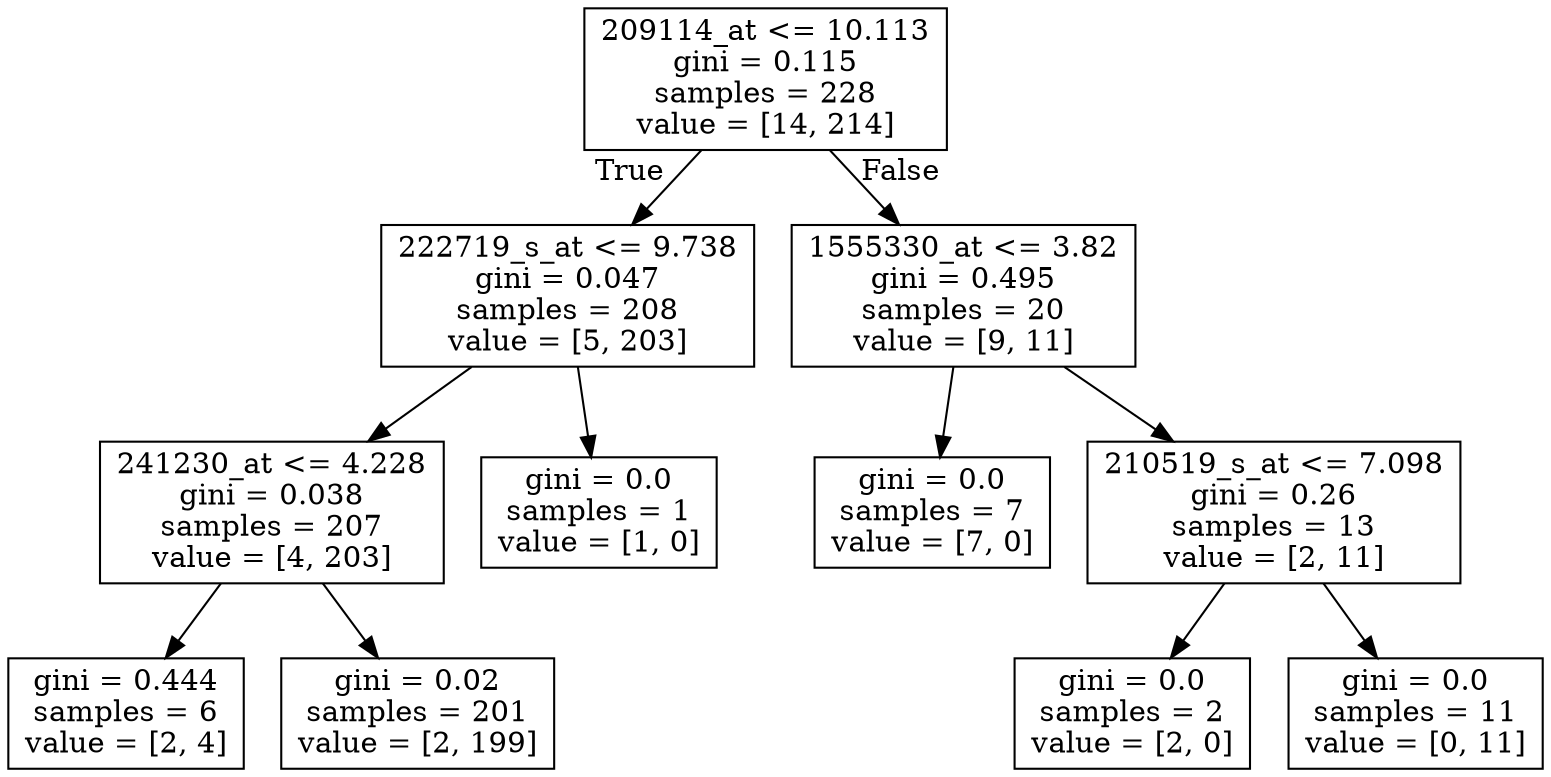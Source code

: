 digraph Tree {
node [shape=box] ;
0 [label="209114_at <= 10.113\ngini = 0.115\nsamples = 228\nvalue = [14, 214]"] ;
1 [label="222719_s_at <= 9.738\ngini = 0.047\nsamples = 208\nvalue = [5, 203]"] ;
0 -> 1 [labeldistance=2.5, labelangle=45, headlabel="True"] ;
2 [label="241230_at <= 4.228\ngini = 0.038\nsamples = 207\nvalue = [4, 203]"] ;
1 -> 2 ;
3 [label="gini = 0.444\nsamples = 6\nvalue = [2, 4]"] ;
2 -> 3 ;
4 [label="gini = 0.02\nsamples = 201\nvalue = [2, 199]"] ;
2 -> 4 ;
5 [label="gini = 0.0\nsamples = 1\nvalue = [1, 0]"] ;
1 -> 5 ;
6 [label="1555330_at <= 3.82\ngini = 0.495\nsamples = 20\nvalue = [9, 11]"] ;
0 -> 6 [labeldistance=2.5, labelangle=-45, headlabel="False"] ;
7 [label="gini = 0.0\nsamples = 7\nvalue = [7, 0]"] ;
6 -> 7 ;
8 [label="210519_s_at <= 7.098\ngini = 0.26\nsamples = 13\nvalue = [2, 11]"] ;
6 -> 8 ;
9 [label="gini = 0.0\nsamples = 2\nvalue = [2, 0]"] ;
8 -> 9 ;
10 [label="gini = 0.0\nsamples = 11\nvalue = [0, 11]"] ;
8 -> 10 ;
}